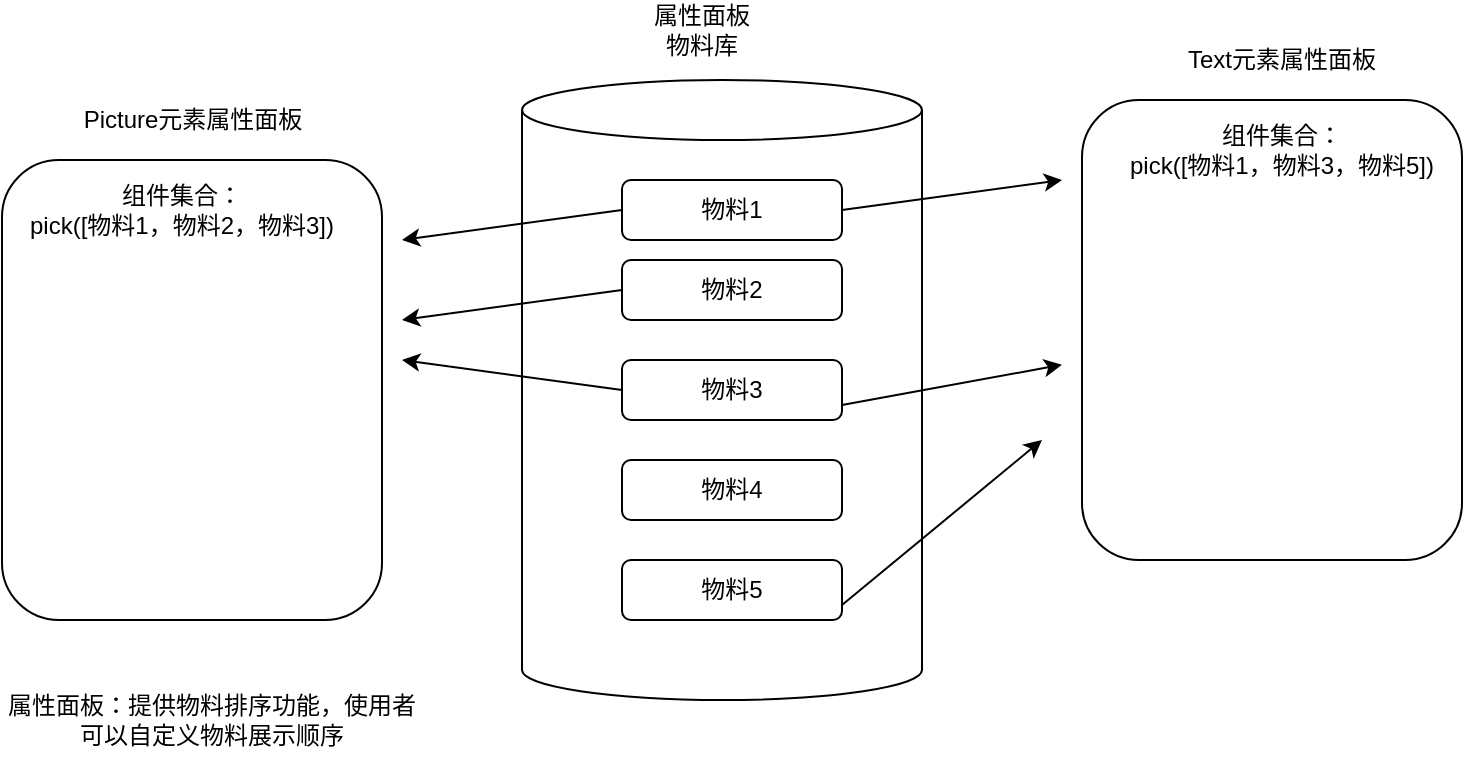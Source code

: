 <mxfile>
    <diagram id="1wDEzimC1mVASfkiNfk8" name="第 1 页">
        <mxGraphModel dx="1022" dy="418" grid="1" gridSize="10" guides="1" tooltips="1" connect="1" arrows="1" fold="1" page="1" pageScale="1" pageWidth="827" pageHeight="1169" math="0" shadow="0">
            <root>
                <mxCell id="0"/>
                <mxCell id="1" parent="0"/>
                <mxCell id="2" value="" style="shape=cylinder3;whiteSpace=wrap;html=1;boundedLbl=1;backgroundOutline=1;size=15;align=left;" vertex="1" parent="1">
                    <mxGeometry x="300" y="70" width="200" height="310" as="geometry"/>
                </mxCell>
                <mxCell id="12" style="edgeStyle=none;html=1;exitX=1;exitY=0.5;exitDx=0;exitDy=0;entryX=0;entryY=1;entryDx=0;entryDy=0;" edge="1" parent="1" source="3">
                    <mxGeometry relative="1" as="geometry">
                        <mxPoint x="570" y="120" as="targetPoint"/>
                    </mxGeometry>
                </mxCell>
                <mxCell id="18" style="edgeStyle=none;html=1;exitX=0;exitY=0.5;exitDx=0;exitDy=0;" edge="1" parent="1" source="3">
                    <mxGeometry relative="1" as="geometry">
                        <mxPoint x="240" y="150" as="targetPoint"/>
                    </mxGeometry>
                </mxCell>
                <mxCell id="3" value="物料1" style="rounded=1;whiteSpace=wrap;html=1;" vertex="1" parent="1">
                    <mxGeometry x="350" y="120" width="110" height="30" as="geometry"/>
                </mxCell>
                <mxCell id="19" style="edgeStyle=none;html=1;exitX=0;exitY=0.5;exitDx=0;exitDy=0;" edge="1" parent="1" source="5">
                    <mxGeometry relative="1" as="geometry">
                        <mxPoint x="240" y="190" as="targetPoint"/>
                    </mxGeometry>
                </mxCell>
                <mxCell id="5" value="物料2" style="rounded=1;whiteSpace=wrap;html=1;" vertex="1" parent="1">
                    <mxGeometry x="350" y="160" width="110" height="30" as="geometry"/>
                </mxCell>
                <mxCell id="13" style="edgeStyle=none;html=1;exitX=1;exitY=0.75;exitDx=0;exitDy=0;" edge="1" parent="1" source="6">
                    <mxGeometry relative="1" as="geometry">
                        <mxPoint x="570" y="212.378" as="targetPoint"/>
                    </mxGeometry>
                </mxCell>
                <mxCell id="20" style="edgeStyle=none;html=1;exitX=0;exitY=0.5;exitDx=0;exitDy=0;" edge="1" parent="1" source="6">
                    <mxGeometry relative="1" as="geometry">
                        <mxPoint x="240" y="210" as="targetPoint"/>
                    </mxGeometry>
                </mxCell>
                <mxCell id="6" value="物料3" style="rounded=1;whiteSpace=wrap;html=1;" vertex="1" parent="1">
                    <mxGeometry x="350" y="210" width="110" height="30" as="geometry"/>
                </mxCell>
                <mxCell id="7" value="物料4" style="rounded=1;whiteSpace=wrap;html=1;" vertex="1" parent="1">
                    <mxGeometry x="350" y="260" width="110" height="30" as="geometry"/>
                </mxCell>
                <mxCell id="14" style="edgeStyle=none;html=1;exitX=1;exitY=0.75;exitDx=0;exitDy=0;" edge="1" parent="1" source="8">
                    <mxGeometry relative="1" as="geometry">
                        <mxPoint x="560" y="250" as="targetPoint"/>
                    </mxGeometry>
                </mxCell>
                <mxCell id="8" value="物料5" style="rounded=1;whiteSpace=wrap;html=1;" vertex="1" parent="1">
                    <mxGeometry x="350" y="310" width="110" height="30" as="geometry"/>
                </mxCell>
                <mxCell id="9" value="&lt;div style=&quot;&quot;&gt;&lt;/div&gt;" style="rounded=1;whiteSpace=wrap;html=1;align=center;" vertex="1" parent="1">
                    <mxGeometry x="580" y="80" width="190" height="230" as="geometry"/>
                </mxCell>
                <mxCell id="10" value="Text元素属性面板" style="text;html=1;strokeColor=none;fillColor=none;align=center;verticalAlign=middle;whiteSpace=wrap;rounded=0;" vertex="1" parent="1">
                    <mxGeometry x="625" y="50" width="110" height="20" as="geometry"/>
                </mxCell>
                <mxCell id="11" value="组件集合：&lt;br&gt;pick([物料1，物料3，物料5])" style="text;html=1;strokeColor=none;fillColor=none;align=center;verticalAlign=middle;whiteSpace=wrap;rounded=0;" vertex="1" parent="1">
                    <mxGeometry x="590" y="90" width="180" height="30" as="geometry"/>
                </mxCell>
                <mxCell id="15" value="&lt;div style=&quot;&quot;&gt;&lt;/div&gt;" style="rounded=1;whiteSpace=wrap;html=1;align=center;" vertex="1" parent="1">
                    <mxGeometry x="40" y="110" width="190" height="230" as="geometry"/>
                </mxCell>
                <mxCell id="16" value="Picture元素属性面板" style="text;html=1;strokeColor=none;fillColor=none;align=center;verticalAlign=middle;whiteSpace=wrap;rounded=0;" vertex="1" parent="1">
                    <mxGeometry x="67.5" y="80" width="135" height="20" as="geometry"/>
                </mxCell>
                <mxCell id="17" value="组件集合：&lt;br&gt;pick([物料1，物料2，物料3])" style="text;html=1;strokeColor=none;fillColor=none;align=center;verticalAlign=middle;whiteSpace=wrap;rounded=0;" vertex="1" parent="1">
                    <mxGeometry x="40" y="120" width="180" height="30" as="geometry"/>
                </mxCell>
                <mxCell id="22" value="属性面板物料库" style="text;html=1;strokeColor=none;fillColor=none;align=center;verticalAlign=middle;whiteSpace=wrap;rounded=0;" vertex="1" parent="1">
                    <mxGeometry x="360" y="30" width="60" height="30" as="geometry"/>
                </mxCell>
                <mxCell id="ICHwK3SPFu4nGpE5TtZQ-23" value="属性面板：提供物料排序功能，使用者可以自定义物料展示顺序" style="text;strokeColor=none;align=center;fillColor=none;html=1;verticalAlign=middle;whiteSpace=wrap;rounded=0;" vertex="1" parent="1">
                    <mxGeometry x="40" y="360" width="210" height="60" as="geometry"/>
                </mxCell>
            </root>
        </mxGraphModel>
    </diagram>
</mxfile>